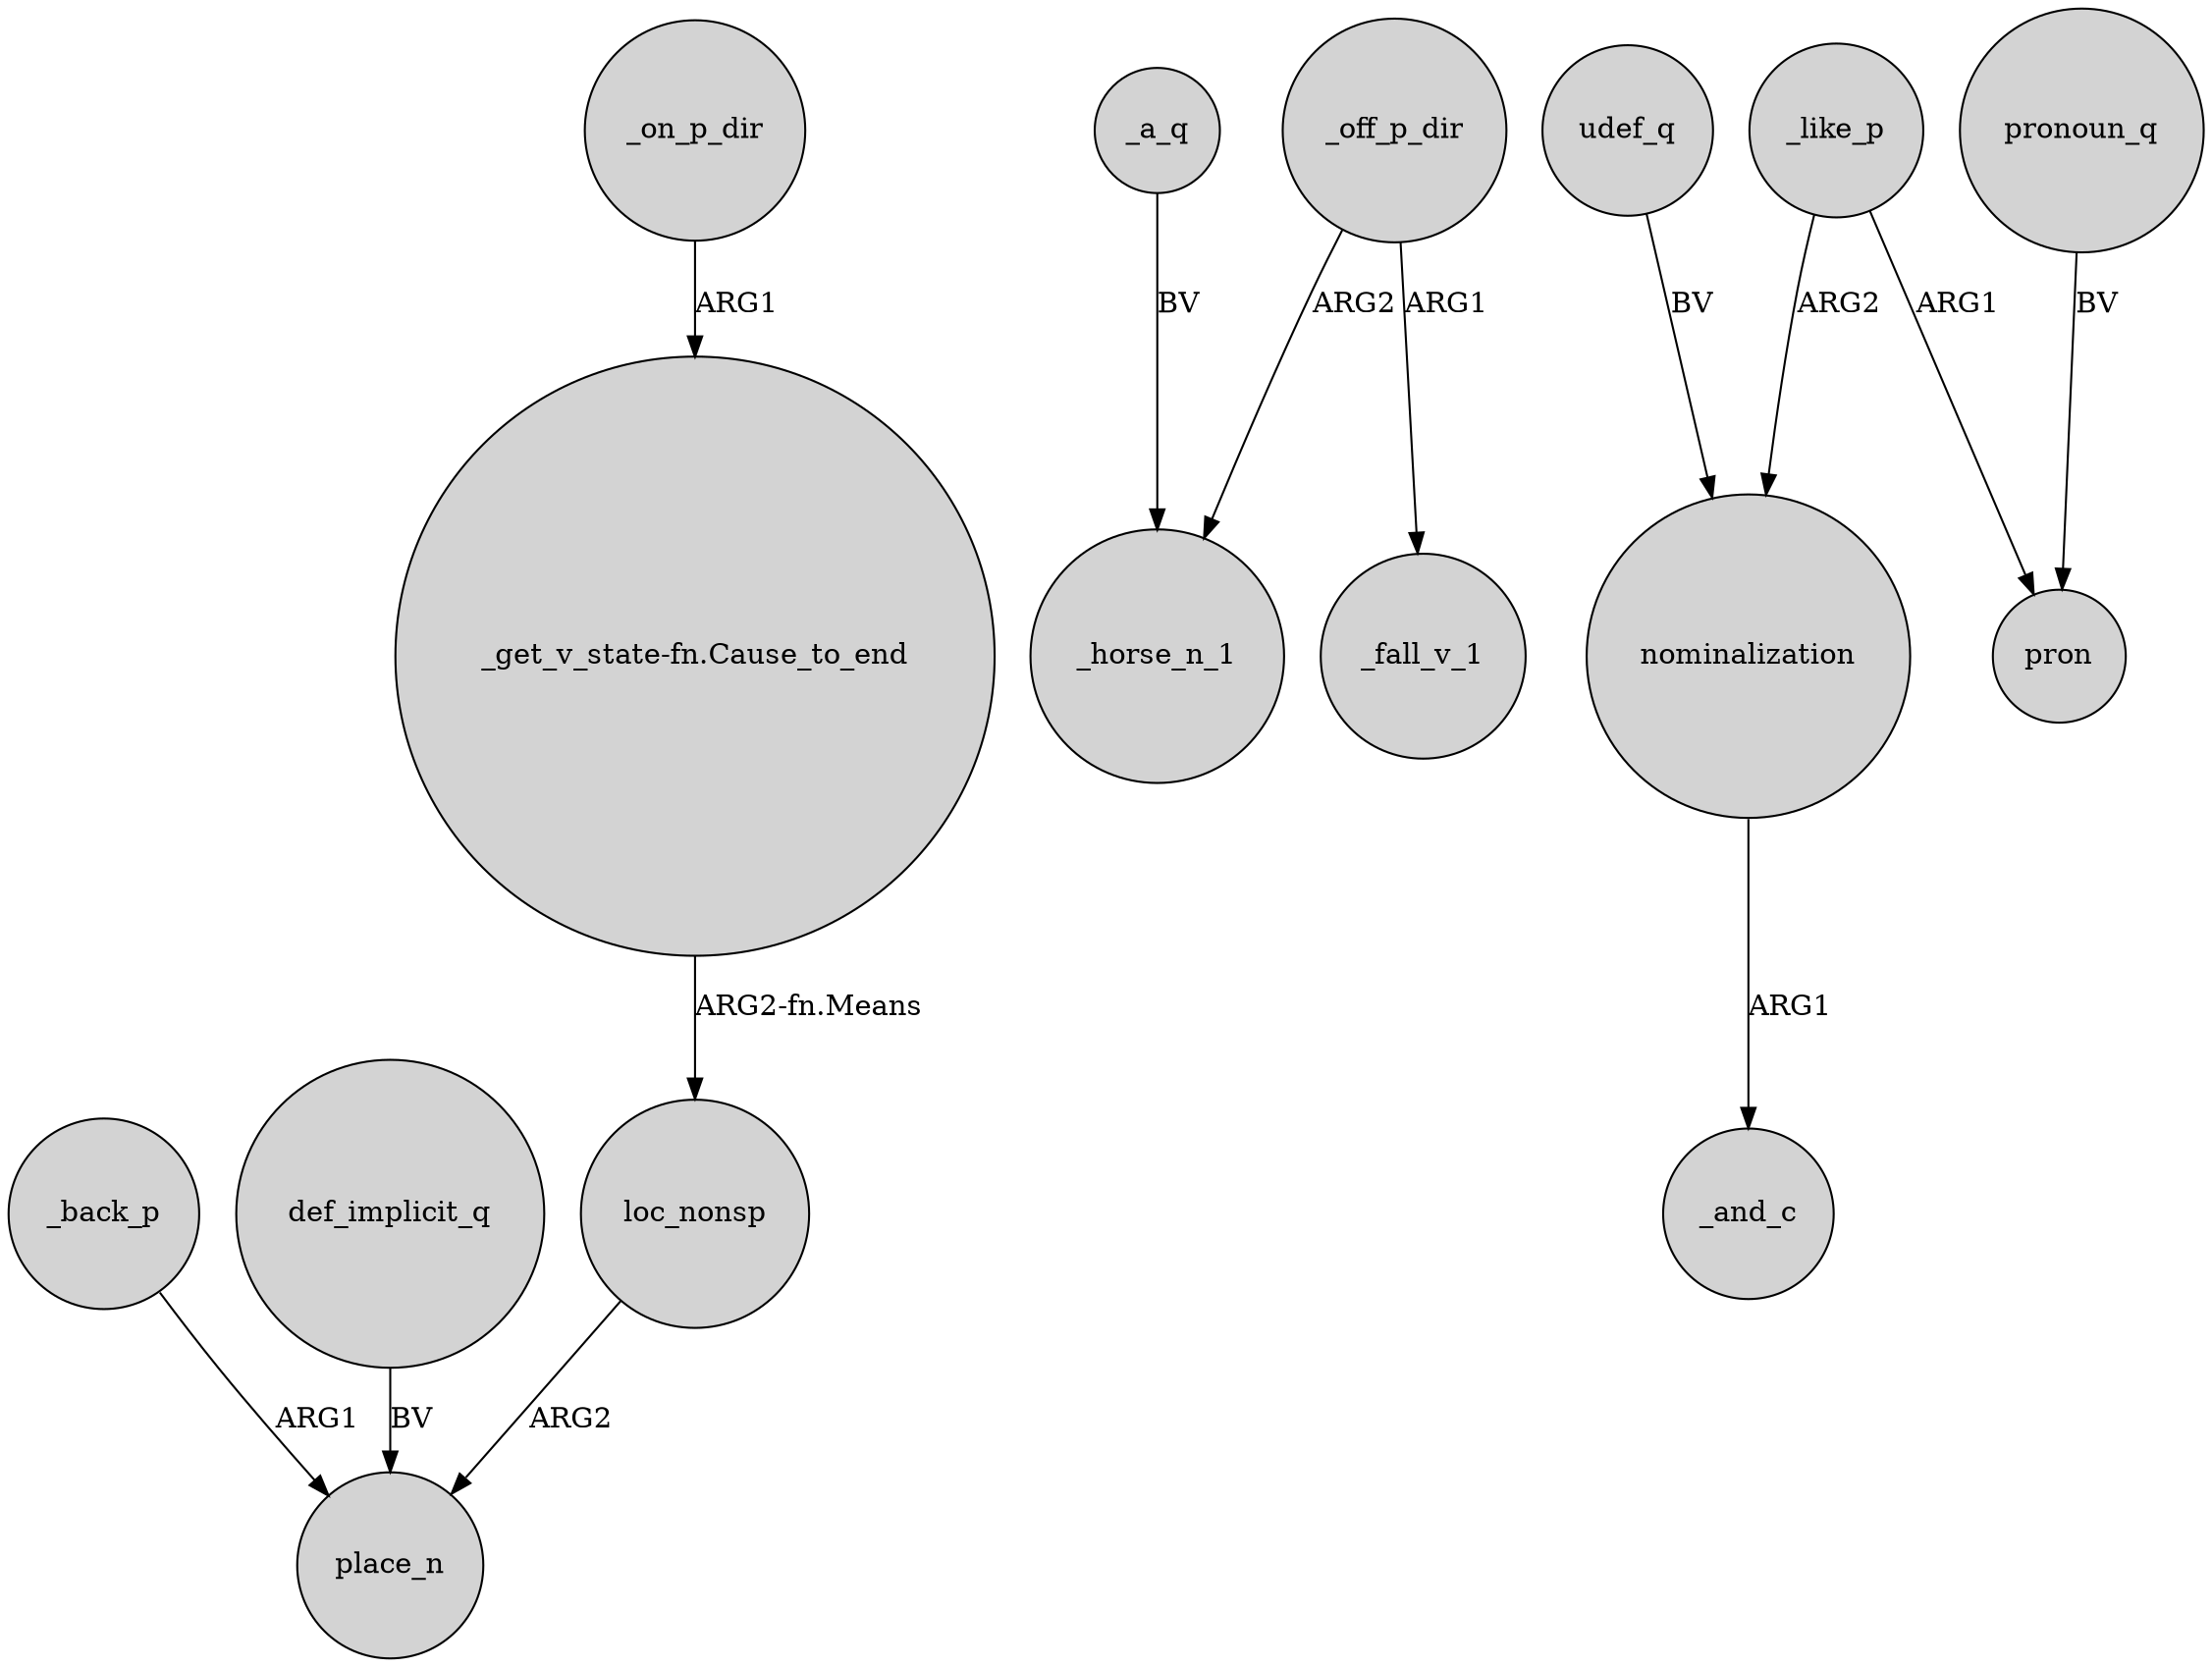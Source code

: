 digraph {
	node [shape=circle style=filled]
	loc_nonsp -> place_n [label=ARG2]
	_back_p -> place_n [label=ARG1]
	_a_q -> _horse_n_1 [label=BV]
	_off_p_dir -> _horse_n_1 [label=ARG2]
	_like_p -> nominalization [label=ARG2]
	_like_p -> pron [label=ARG1]
	def_implicit_q -> place_n [label=BV]
	nominalization -> _and_c [label=ARG1]
	"_get_v_state-fn.Cause_to_end" -> loc_nonsp [label="ARG2-fn.Means"]
	pronoun_q -> pron [label=BV]
	_on_p_dir -> "_get_v_state-fn.Cause_to_end" [label=ARG1]
	udef_q -> nominalization [label=BV]
	_off_p_dir -> _fall_v_1 [label=ARG1]
}
